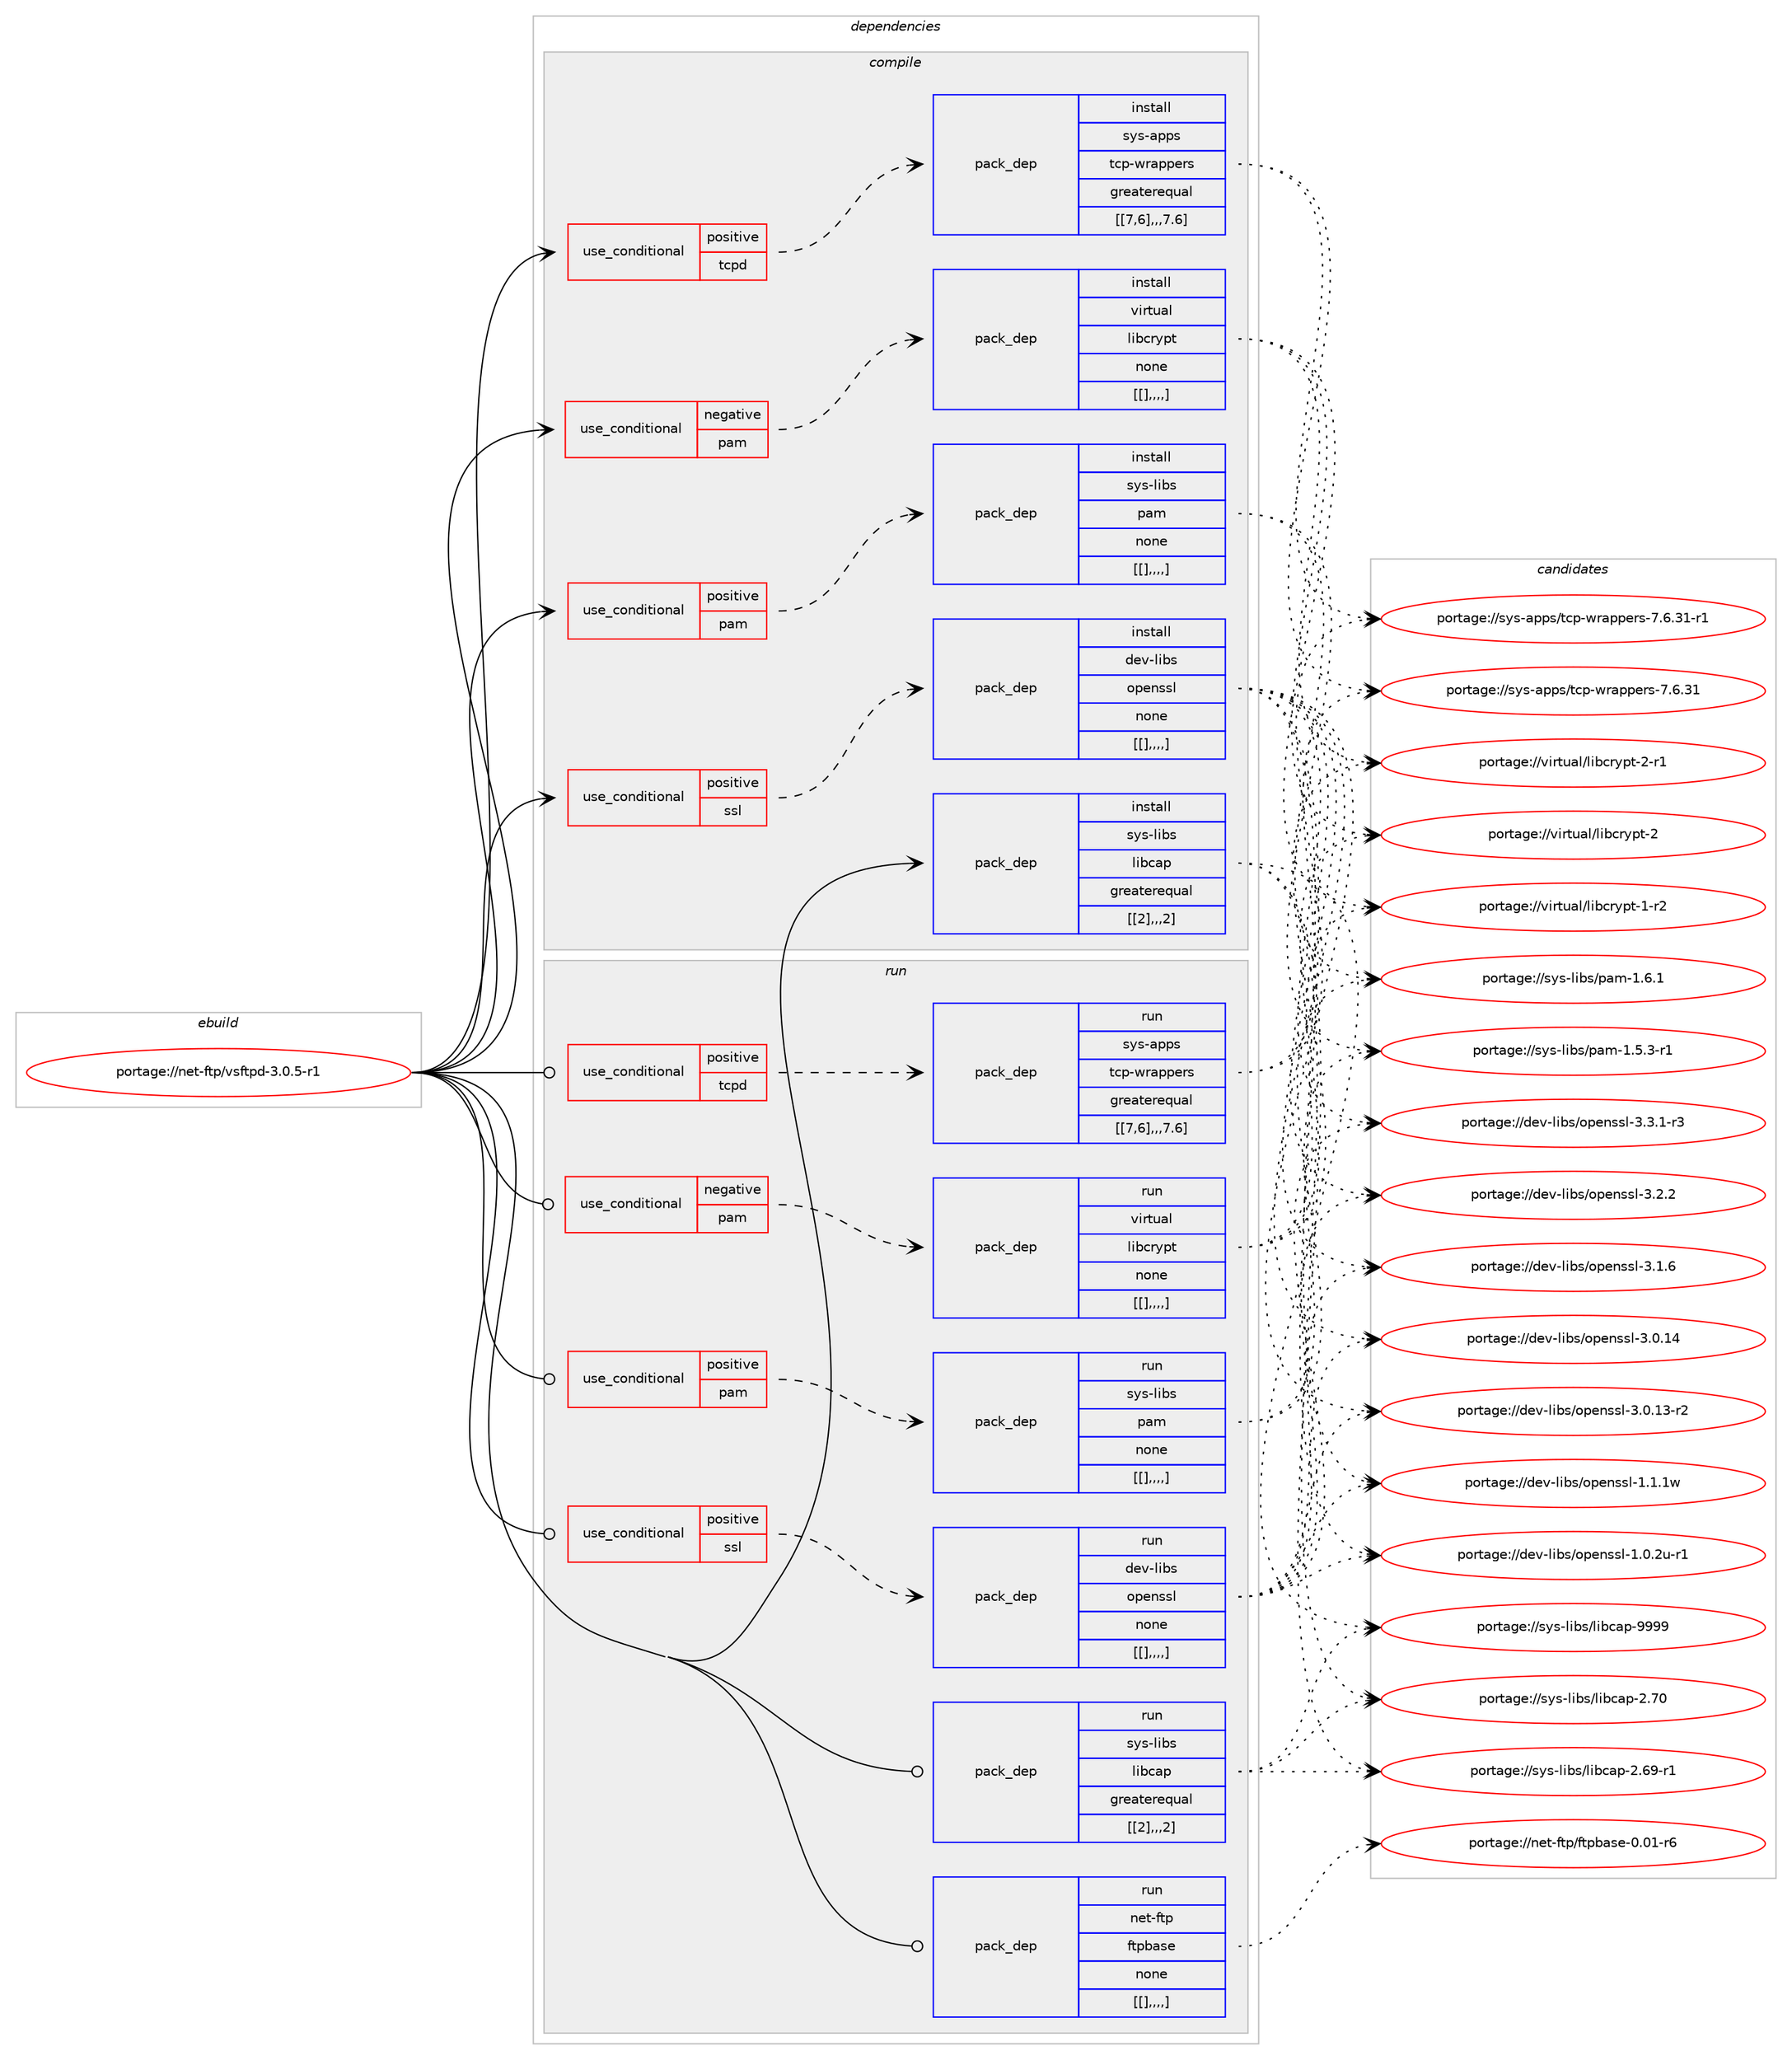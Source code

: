 digraph prolog {

# *************
# Graph options
# *************

newrank=true;
concentrate=true;
compound=true;
graph [rankdir=LR,fontname=Helvetica,fontsize=10,ranksep=1.5];#, ranksep=2.5, nodesep=0.2];
edge  [arrowhead=vee];
node  [fontname=Helvetica,fontsize=10];

# **********
# The ebuild
# **********

subgraph cluster_leftcol {
color=gray;
label=<<i>ebuild</i>>;
id [label="portage://net-ftp/vsftpd-3.0.5-r1", color=red, width=4, href="../net-ftp/vsftpd-3.0.5-r1.svg"];
}

# ****************
# The dependencies
# ****************

subgraph cluster_midcol {
color=gray;
label=<<i>dependencies</i>>;
subgraph cluster_compile {
fillcolor="#eeeeee";
style=filled;
label=<<i>compile</i>>;
subgraph cond96014 {
dependency369304 [label=<<TABLE BORDER="0" CELLBORDER="1" CELLSPACING="0" CELLPADDING="4"><TR><TD ROWSPAN="3" CELLPADDING="10">use_conditional</TD></TR><TR><TD>negative</TD></TR><TR><TD>pam</TD></TR></TABLE>>, shape=none, color=red];
subgraph pack270526 {
dependency369305 [label=<<TABLE BORDER="0" CELLBORDER="1" CELLSPACING="0" CELLPADDING="4" WIDTH="220"><TR><TD ROWSPAN="6" CELLPADDING="30">pack_dep</TD></TR><TR><TD WIDTH="110">install</TD></TR><TR><TD>virtual</TD></TR><TR><TD>libcrypt</TD></TR><TR><TD>none</TD></TR><TR><TD>[[],,,,]</TD></TR></TABLE>>, shape=none, color=blue];
}
dependency369304:e -> dependency369305:w [weight=20,style="dashed",arrowhead="vee"];
}
id:e -> dependency369304:w [weight=20,style="solid",arrowhead="vee"];
subgraph cond96015 {
dependency369306 [label=<<TABLE BORDER="0" CELLBORDER="1" CELLSPACING="0" CELLPADDING="4"><TR><TD ROWSPAN="3" CELLPADDING="10">use_conditional</TD></TR><TR><TD>positive</TD></TR><TR><TD>pam</TD></TR></TABLE>>, shape=none, color=red];
subgraph pack270527 {
dependency369307 [label=<<TABLE BORDER="0" CELLBORDER="1" CELLSPACING="0" CELLPADDING="4" WIDTH="220"><TR><TD ROWSPAN="6" CELLPADDING="30">pack_dep</TD></TR><TR><TD WIDTH="110">install</TD></TR><TR><TD>sys-libs</TD></TR><TR><TD>pam</TD></TR><TR><TD>none</TD></TR><TR><TD>[[],,,,]</TD></TR></TABLE>>, shape=none, color=blue];
}
dependency369306:e -> dependency369307:w [weight=20,style="dashed",arrowhead="vee"];
}
id:e -> dependency369306:w [weight=20,style="solid",arrowhead="vee"];
subgraph cond96016 {
dependency369308 [label=<<TABLE BORDER="0" CELLBORDER="1" CELLSPACING="0" CELLPADDING="4"><TR><TD ROWSPAN="3" CELLPADDING="10">use_conditional</TD></TR><TR><TD>positive</TD></TR><TR><TD>ssl</TD></TR></TABLE>>, shape=none, color=red];
subgraph pack270528 {
dependency369309 [label=<<TABLE BORDER="0" CELLBORDER="1" CELLSPACING="0" CELLPADDING="4" WIDTH="220"><TR><TD ROWSPAN="6" CELLPADDING="30">pack_dep</TD></TR><TR><TD WIDTH="110">install</TD></TR><TR><TD>dev-libs</TD></TR><TR><TD>openssl</TD></TR><TR><TD>none</TD></TR><TR><TD>[[],,,,]</TD></TR></TABLE>>, shape=none, color=blue];
}
dependency369308:e -> dependency369309:w [weight=20,style="dashed",arrowhead="vee"];
}
id:e -> dependency369308:w [weight=20,style="solid",arrowhead="vee"];
subgraph cond96017 {
dependency369310 [label=<<TABLE BORDER="0" CELLBORDER="1" CELLSPACING="0" CELLPADDING="4"><TR><TD ROWSPAN="3" CELLPADDING="10">use_conditional</TD></TR><TR><TD>positive</TD></TR><TR><TD>tcpd</TD></TR></TABLE>>, shape=none, color=red];
subgraph pack270529 {
dependency369311 [label=<<TABLE BORDER="0" CELLBORDER="1" CELLSPACING="0" CELLPADDING="4" WIDTH="220"><TR><TD ROWSPAN="6" CELLPADDING="30">pack_dep</TD></TR><TR><TD WIDTH="110">install</TD></TR><TR><TD>sys-apps</TD></TR><TR><TD>tcp-wrappers</TD></TR><TR><TD>greaterequal</TD></TR><TR><TD>[[7,6],,,7.6]</TD></TR></TABLE>>, shape=none, color=blue];
}
dependency369310:e -> dependency369311:w [weight=20,style="dashed",arrowhead="vee"];
}
id:e -> dependency369310:w [weight=20,style="solid",arrowhead="vee"];
subgraph pack270530 {
dependency369312 [label=<<TABLE BORDER="0" CELLBORDER="1" CELLSPACING="0" CELLPADDING="4" WIDTH="220"><TR><TD ROWSPAN="6" CELLPADDING="30">pack_dep</TD></TR><TR><TD WIDTH="110">install</TD></TR><TR><TD>sys-libs</TD></TR><TR><TD>libcap</TD></TR><TR><TD>greaterequal</TD></TR><TR><TD>[[2],,,2]</TD></TR></TABLE>>, shape=none, color=blue];
}
id:e -> dependency369312:w [weight=20,style="solid",arrowhead="vee"];
}
subgraph cluster_compileandrun {
fillcolor="#eeeeee";
style=filled;
label=<<i>compile and run</i>>;
}
subgraph cluster_run {
fillcolor="#eeeeee";
style=filled;
label=<<i>run</i>>;
subgraph cond96018 {
dependency369313 [label=<<TABLE BORDER="0" CELLBORDER="1" CELLSPACING="0" CELLPADDING="4"><TR><TD ROWSPAN="3" CELLPADDING="10">use_conditional</TD></TR><TR><TD>negative</TD></TR><TR><TD>pam</TD></TR></TABLE>>, shape=none, color=red];
subgraph pack270531 {
dependency369314 [label=<<TABLE BORDER="0" CELLBORDER="1" CELLSPACING="0" CELLPADDING="4" WIDTH="220"><TR><TD ROWSPAN="6" CELLPADDING="30">pack_dep</TD></TR><TR><TD WIDTH="110">run</TD></TR><TR><TD>virtual</TD></TR><TR><TD>libcrypt</TD></TR><TR><TD>none</TD></TR><TR><TD>[[],,,,]</TD></TR></TABLE>>, shape=none, color=blue];
}
dependency369313:e -> dependency369314:w [weight=20,style="dashed",arrowhead="vee"];
}
id:e -> dependency369313:w [weight=20,style="solid",arrowhead="odot"];
subgraph cond96019 {
dependency369315 [label=<<TABLE BORDER="0" CELLBORDER="1" CELLSPACING="0" CELLPADDING="4"><TR><TD ROWSPAN="3" CELLPADDING="10">use_conditional</TD></TR><TR><TD>positive</TD></TR><TR><TD>pam</TD></TR></TABLE>>, shape=none, color=red];
subgraph pack270532 {
dependency369316 [label=<<TABLE BORDER="0" CELLBORDER="1" CELLSPACING="0" CELLPADDING="4" WIDTH="220"><TR><TD ROWSPAN="6" CELLPADDING="30">pack_dep</TD></TR><TR><TD WIDTH="110">run</TD></TR><TR><TD>sys-libs</TD></TR><TR><TD>pam</TD></TR><TR><TD>none</TD></TR><TR><TD>[[],,,,]</TD></TR></TABLE>>, shape=none, color=blue];
}
dependency369315:e -> dependency369316:w [weight=20,style="dashed",arrowhead="vee"];
}
id:e -> dependency369315:w [weight=20,style="solid",arrowhead="odot"];
subgraph cond96020 {
dependency369317 [label=<<TABLE BORDER="0" CELLBORDER="1" CELLSPACING="0" CELLPADDING="4"><TR><TD ROWSPAN="3" CELLPADDING="10">use_conditional</TD></TR><TR><TD>positive</TD></TR><TR><TD>ssl</TD></TR></TABLE>>, shape=none, color=red];
subgraph pack270533 {
dependency369318 [label=<<TABLE BORDER="0" CELLBORDER="1" CELLSPACING="0" CELLPADDING="4" WIDTH="220"><TR><TD ROWSPAN="6" CELLPADDING="30">pack_dep</TD></TR><TR><TD WIDTH="110">run</TD></TR><TR><TD>dev-libs</TD></TR><TR><TD>openssl</TD></TR><TR><TD>none</TD></TR><TR><TD>[[],,,,]</TD></TR></TABLE>>, shape=none, color=blue];
}
dependency369317:e -> dependency369318:w [weight=20,style="dashed",arrowhead="vee"];
}
id:e -> dependency369317:w [weight=20,style="solid",arrowhead="odot"];
subgraph cond96021 {
dependency369319 [label=<<TABLE BORDER="0" CELLBORDER="1" CELLSPACING="0" CELLPADDING="4"><TR><TD ROWSPAN="3" CELLPADDING="10">use_conditional</TD></TR><TR><TD>positive</TD></TR><TR><TD>tcpd</TD></TR></TABLE>>, shape=none, color=red];
subgraph pack270534 {
dependency369320 [label=<<TABLE BORDER="0" CELLBORDER="1" CELLSPACING="0" CELLPADDING="4" WIDTH="220"><TR><TD ROWSPAN="6" CELLPADDING="30">pack_dep</TD></TR><TR><TD WIDTH="110">run</TD></TR><TR><TD>sys-apps</TD></TR><TR><TD>tcp-wrappers</TD></TR><TR><TD>greaterequal</TD></TR><TR><TD>[[7,6],,,7.6]</TD></TR></TABLE>>, shape=none, color=blue];
}
dependency369319:e -> dependency369320:w [weight=20,style="dashed",arrowhead="vee"];
}
id:e -> dependency369319:w [weight=20,style="solid",arrowhead="odot"];
subgraph pack270535 {
dependency369321 [label=<<TABLE BORDER="0" CELLBORDER="1" CELLSPACING="0" CELLPADDING="4" WIDTH="220"><TR><TD ROWSPAN="6" CELLPADDING="30">pack_dep</TD></TR><TR><TD WIDTH="110">run</TD></TR><TR><TD>net-ftp</TD></TR><TR><TD>ftpbase</TD></TR><TR><TD>none</TD></TR><TR><TD>[[],,,,]</TD></TR></TABLE>>, shape=none, color=blue];
}
id:e -> dependency369321:w [weight=20,style="solid",arrowhead="odot"];
subgraph pack270536 {
dependency369322 [label=<<TABLE BORDER="0" CELLBORDER="1" CELLSPACING="0" CELLPADDING="4" WIDTH="220"><TR><TD ROWSPAN="6" CELLPADDING="30">pack_dep</TD></TR><TR><TD WIDTH="110">run</TD></TR><TR><TD>sys-libs</TD></TR><TR><TD>libcap</TD></TR><TR><TD>greaterequal</TD></TR><TR><TD>[[2],,,2]</TD></TR></TABLE>>, shape=none, color=blue];
}
id:e -> dependency369322:w [weight=20,style="solid",arrowhead="odot"];
}
}

# **************
# The candidates
# **************

subgraph cluster_choices {
rank=same;
color=gray;
label=<<i>candidates</i>>;

subgraph choice270526 {
color=black;
nodesep=1;
choice1181051141161179710847108105989911412111211645504511449 [label="portage://virtual/libcrypt-2-r1", color=red, width=4,href="../virtual/libcrypt-2-r1.svg"];
choice118105114116117971084710810598991141211121164550 [label="portage://virtual/libcrypt-2", color=red, width=4,href="../virtual/libcrypt-2.svg"];
choice1181051141161179710847108105989911412111211645494511450 [label="portage://virtual/libcrypt-1-r2", color=red, width=4,href="../virtual/libcrypt-1-r2.svg"];
dependency369305:e -> choice1181051141161179710847108105989911412111211645504511449:w [style=dotted,weight="100"];
dependency369305:e -> choice118105114116117971084710810598991141211121164550:w [style=dotted,weight="100"];
dependency369305:e -> choice1181051141161179710847108105989911412111211645494511450:w [style=dotted,weight="100"];
}
subgraph choice270527 {
color=black;
nodesep=1;
choice11512111545108105981154711297109454946544649 [label="portage://sys-libs/pam-1.6.1", color=red, width=4,href="../sys-libs/pam-1.6.1.svg"];
choice115121115451081059811547112971094549465346514511449 [label="portage://sys-libs/pam-1.5.3-r1", color=red, width=4,href="../sys-libs/pam-1.5.3-r1.svg"];
dependency369307:e -> choice11512111545108105981154711297109454946544649:w [style=dotted,weight="100"];
dependency369307:e -> choice115121115451081059811547112971094549465346514511449:w [style=dotted,weight="100"];
}
subgraph choice270528 {
color=black;
nodesep=1;
choice1001011184510810598115471111121011101151151084551465146494511451 [label="portage://dev-libs/openssl-3.3.1-r3", color=red, width=4,href="../dev-libs/openssl-3.3.1-r3.svg"];
choice100101118451081059811547111112101110115115108455146504650 [label="portage://dev-libs/openssl-3.2.2", color=red, width=4,href="../dev-libs/openssl-3.2.2.svg"];
choice100101118451081059811547111112101110115115108455146494654 [label="portage://dev-libs/openssl-3.1.6", color=red, width=4,href="../dev-libs/openssl-3.1.6.svg"];
choice10010111845108105981154711111210111011511510845514648464952 [label="portage://dev-libs/openssl-3.0.14", color=red, width=4,href="../dev-libs/openssl-3.0.14.svg"];
choice100101118451081059811547111112101110115115108455146484649514511450 [label="portage://dev-libs/openssl-3.0.13-r2", color=red, width=4,href="../dev-libs/openssl-3.0.13-r2.svg"];
choice100101118451081059811547111112101110115115108454946494649119 [label="portage://dev-libs/openssl-1.1.1w", color=red, width=4,href="../dev-libs/openssl-1.1.1w.svg"];
choice1001011184510810598115471111121011101151151084549464846501174511449 [label="portage://dev-libs/openssl-1.0.2u-r1", color=red, width=4,href="../dev-libs/openssl-1.0.2u-r1.svg"];
dependency369309:e -> choice1001011184510810598115471111121011101151151084551465146494511451:w [style=dotted,weight="100"];
dependency369309:e -> choice100101118451081059811547111112101110115115108455146504650:w [style=dotted,weight="100"];
dependency369309:e -> choice100101118451081059811547111112101110115115108455146494654:w [style=dotted,weight="100"];
dependency369309:e -> choice10010111845108105981154711111210111011511510845514648464952:w [style=dotted,weight="100"];
dependency369309:e -> choice100101118451081059811547111112101110115115108455146484649514511450:w [style=dotted,weight="100"];
dependency369309:e -> choice100101118451081059811547111112101110115115108454946494649119:w [style=dotted,weight="100"];
dependency369309:e -> choice1001011184510810598115471111121011101151151084549464846501174511449:w [style=dotted,weight="100"];
}
subgraph choice270529 {
color=black;
nodesep=1;
choice115121115459711211211547116991124511911497112112101114115455546544651494511449 [label="portage://sys-apps/tcp-wrappers-7.6.31-r1", color=red, width=4,href="../sys-apps/tcp-wrappers-7.6.31-r1.svg"];
choice11512111545971121121154711699112451191149711211210111411545554654465149 [label="portage://sys-apps/tcp-wrappers-7.6.31", color=red, width=4,href="../sys-apps/tcp-wrappers-7.6.31.svg"];
dependency369311:e -> choice115121115459711211211547116991124511911497112112101114115455546544651494511449:w [style=dotted,weight="100"];
dependency369311:e -> choice11512111545971121121154711699112451191149711211210111411545554654465149:w [style=dotted,weight="100"];
}
subgraph choice270530 {
color=black;
nodesep=1;
choice1151211154510810598115471081059899971124557575757 [label="portage://sys-libs/libcap-9999", color=red, width=4,href="../sys-libs/libcap-9999.svg"];
choice1151211154510810598115471081059899971124550465548 [label="portage://sys-libs/libcap-2.70", color=red, width=4,href="../sys-libs/libcap-2.70.svg"];
choice11512111545108105981154710810598999711245504654574511449 [label="portage://sys-libs/libcap-2.69-r1", color=red, width=4,href="../sys-libs/libcap-2.69-r1.svg"];
dependency369312:e -> choice1151211154510810598115471081059899971124557575757:w [style=dotted,weight="100"];
dependency369312:e -> choice1151211154510810598115471081059899971124550465548:w [style=dotted,weight="100"];
dependency369312:e -> choice11512111545108105981154710810598999711245504654574511449:w [style=dotted,weight="100"];
}
subgraph choice270531 {
color=black;
nodesep=1;
choice1181051141161179710847108105989911412111211645504511449 [label="portage://virtual/libcrypt-2-r1", color=red, width=4,href="../virtual/libcrypt-2-r1.svg"];
choice118105114116117971084710810598991141211121164550 [label="portage://virtual/libcrypt-2", color=red, width=4,href="../virtual/libcrypt-2.svg"];
choice1181051141161179710847108105989911412111211645494511450 [label="portage://virtual/libcrypt-1-r2", color=red, width=4,href="../virtual/libcrypt-1-r2.svg"];
dependency369314:e -> choice1181051141161179710847108105989911412111211645504511449:w [style=dotted,weight="100"];
dependency369314:e -> choice118105114116117971084710810598991141211121164550:w [style=dotted,weight="100"];
dependency369314:e -> choice1181051141161179710847108105989911412111211645494511450:w [style=dotted,weight="100"];
}
subgraph choice270532 {
color=black;
nodesep=1;
choice11512111545108105981154711297109454946544649 [label="portage://sys-libs/pam-1.6.1", color=red, width=4,href="../sys-libs/pam-1.6.1.svg"];
choice115121115451081059811547112971094549465346514511449 [label="portage://sys-libs/pam-1.5.3-r1", color=red, width=4,href="../sys-libs/pam-1.5.3-r1.svg"];
dependency369316:e -> choice11512111545108105981154711297109454946544649:w [style=dotted,weight="100"];
dependency369316:e -> choice115121115451081059811547112971094549465346514511449:w [style=dotted,weight="100"];
}
subgraph choice270533 {
color=black;
nodesep=1;
choice1001011184510810598115471111121011101151151084551465146494511451 [label="portage://dev-libs/openssl-3.3.1-r3", color=red, width=4,href="../dev-libs/openssl-3.3.1-r3.svg"];
choice100101118451081059811547111112101110115115108455146504650 [label="portage://dev-libs/openssl-3.2.2", color=red, width=4,href="../dev-libs/openssl-3.2.2.svg"];
choice100101118451081059811547111112101110115115108455146494654 [label="portage://dev-libs/openssl-3.1.6", color=red, width=4,href="../dev-libs/openssl-3.1.6.svg"];
choice10010111845108105981154711111210111011511510845514648464952 [label="portage://dev-libs/openssl-3.0.14", color=red, width=4,href="../dev-libs/openssl-3.0.14.svg"];
choice100101118451081059811547111112101110115115108455146484649514511450 [label="portage://dev-libs/openssl-3.0.13-r2", color=red, width=4,href="../dev-libs/openssl-3.0.13-r2.svg"];
choice100101118451081059811547111112101110115115108454946494649119 [label="portage://dev-libs/openssl-1.1.1w", color=red, width=4,href="../dev-libs/openssl-1.1.1w.svg"];
choice1001011184510810598115471111121011101151151084549464846501174511449 [label="portage://dev-libs/openssl-1.0.2u-r1", color=red, width=4,href="../dev-libs/openssl-1.0.2u-r1.svg"];
dependency369318:e -> choice1001011184510810598115471111121011101151151084551465146494511451:w [style=dotted,weight="100"];
dependency369318:e -> choice100101118451081059811547111112101110115115108455146504650:w [style=dotted,weight="100"];
dependency369318:e -> choice100101118451081059811547111112101110115115108455146494654:w [style=dotted,weight="100"];
dependency369318:e -> choice10010111845108105981154711111210111011511510845514648464952:w [style=dotted,weight="100"];
dependency369318:e -> choice100101118451081059811547111112101110115115108455146484649514511450:w [style=dotted,weight="100"];
dependency369318:e -> choice100101118451081059811547111112101110115115108454946494649119:w [style=dotted,weight="100"];
dependency369318:e -> choice1001011184510810598115471111121011101151151084549464846501174511449:w [style=dotted,weight="100"];
}
subgraph choice270534 {
color=black;
nodesep=1;
choice115121115459711211211547116991124511911497112112101114115455546544651494511449 [label="portage://sys-apps/tcp-wrappers-7.6.31-r1", color=red, width=4,href="../sys-apps/tcp-wrappers-7.6.31-r1.svg"];
choice11512111545971121121154711699112451191149711211210111411545554654465149 [label="portage://sys-apps/tcp-wrappers-7.6.31", color=red, width=4,href="../sys-apps/tcp-wrappers-7.6.31.svg"];
dependency369320:e -> choice115121115459711211211547116991124511911497112112101114115455546544651494511449:w [style=dotted,weight="100"];
dependency369320:e -> choice11512111545971121121154711699112451191149711211210111411545554654465149:w [style=dotted,weight="100"];
}
subgraph choice270535 {
color=black;
nodesep=1;
choice1101011164510211611247102116112989711510145484648494511454 [label="portage://net-ftp/ftpbase-0.01-r6", color=red, width=4,href="../net-ftp/ftpbase-0.01-r6.svg"];
dependency369321:e -> choice1101011164510211611247102116112989711510145484648494511454:w [style=dotted,weight="100"];
}
subgraph choice270536 {
color=black;
nodesep=1;
choice1151211154510810598115471081059899971124557575757 [label="portage://sys-libs/libcap-9999", color=red, width=4,href="../sys-libs/libcap-9999.svg"];
choice1151211154510810598115471081059899971124550465548 [label="portage://sys-libs/libcap-2.70", color=red, width=4,href="../sys-libs/libcap-2.70.svg"];
choice11512111545108105981154710810598999711245504654574511449 [label="portage://sys-libs/libcap-2.69-r1", color=red, width=4,href="../sys-libs/libcap-2.69-r1.svg"];
dependency369322:e -> choice1151211154510810598115471081059899971124557575757:w [style=dotted,weight="100"];
dependency369322:e -> choice1151211154510810598115471081059899971124550465548:w [style=dotted,weight="100"];
dependency369322:e -> choice11512111545108105981154710810598999711245504654574511449:w [style=dotted,weight="100"];
}
}

}
